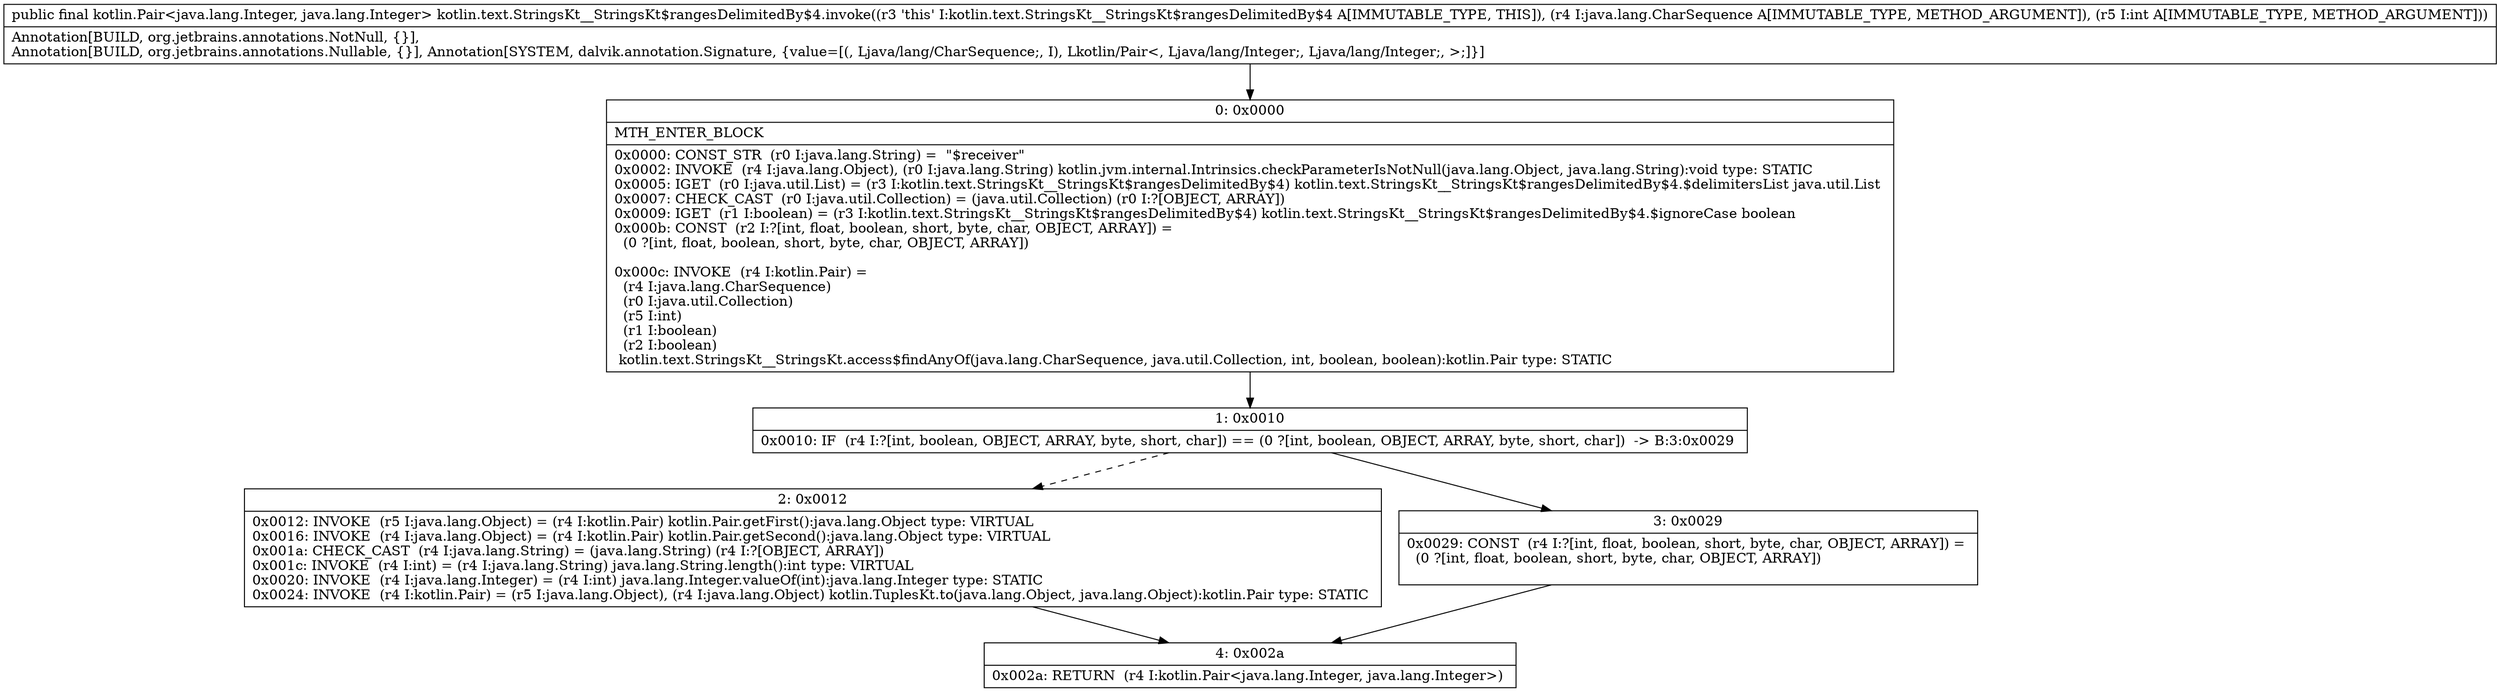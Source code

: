 digraph "CFG forkotlin.text.StringsKt__StringsKt$rangesDelimitedBy$4.invoke(Ljava\/lang\/CharSequence;I)Lkotlin\/Pair;" {
Node_0 [shape=record,label="{0\:\ 0x0000|MTH_ENTER_BLOCK\l|0x0000: CONST_STR  (r0 I:java.lang.String) =  \"$receiver\" \l0x0002: INVOKE  (r4 I:java.lang.Object), (r0 I:java.lang.String) kotlin.jvm.internal.Intrinsics.checkParameterIsNotNull(java.lang.Object, java.lang.String):void type: STATIC \l0x0005: IGET  (r0 I:java.util.List) = (r3 I:kotlin.text.StringsKt__StringsKt$rangesDelimitedBy$4) kotlin.text.StringsKt__StringsKt$rangesDelimitedBy$4.$delimitersList java.util.List \l0x0007: CHECK_CAST  (r0 I:java.util.Collection) = (java.util.Collection) (r0 I:?[OBJECT, ARRAY]) \l0x0009: IGET  (r1 I:boolean) = (r3 I:kotlin.text.StringsKt__StringsKt$rangesDelimitedBy$4) kotlin.text.StringsKt__StringsKt$rangesDelimitedBy$4.$ignoreCase boolean \l0x000b: CONST  (r2 I:?[int, float, boolean, short, byte, char, OBJECT, ARRAY]) = \l  (0 ?[int, float, boolean, short, byte, char, OBJECT, ARRAY])\l \l0x000c: INVOKE  (r4 I:kotlin.Pair) = \l  (r4 I:java.lang.CharSequence)\l  (r0 I:java.util.Collection)\l  (r5 I:int)\l  (r1 I:boolean)\l  (r2 I:boolean)\l kotlin.text.StringsKt__StringsKt.access$findAnyOf(java.lang.CharSequence, java.util.Collection, int, boolean, boolean):kotlin.Pair type: STATIC \l}"];
Node_1 [shape=record,label="{1\:\ 0x0010|0x0010: IF  (r4 I:?[int, boolean, OBJECT, ARRAY, byte, short, char]) == (0 ?[int, boolean, OBJECT, ARRAY, byte, short, char])  \-\> B:3:0x0029 \l}"];
Node_2 [shape=record,label="{2\:\ 0x0012|0x0012: INVOKE  (r5 I:java.lang.Object) = (r4 I:kotlin.Pair) kotlin.Pair.getFirst():java.lang.Object type: VIRTUAL \l0x0016: INVOKE  (r4 I:java.lang.Object) = (r4 I:kotlin.Pair) kotlin.Pair.getSecond():java.lang.Object type: VIRTUAL \l0x001a: CHECK_CAST  (r4 I:java.lang.String) = (java.lang.String) (r4 I:?[OBJECT, ARRAY]) \l0x001c: INVOKE  (r4 I:int) = (r4 I:java.lang.String) java.lang.String.length():int type: VIRTUAL \l0x0020: INVOKE  (r4 I:java.lang.Integer) = (r4 I:int) java.lang.Integer.valueOf(int):java.lang.Integer type: STATIC \l0x0024: INVOKE  (r4 I:kotlin.Pair) = (r5 I:java.lang.Object), (r4 I:java.lang.Object) kotlin.TuplesKt.to(java.lang.Object, java.lang.Object):kotlin.Pair type: STATIC \l}"];
Node_3 [shape=record,label="{3\:\ 0x0029|0x0029: CONST  (r4 I:?[int, float, boolean, short, byte, char, OBJECT, ARRAY]) = \l  (0 ?[int, float, boolean, short, byte, char, OBJECT, ARRAY])\l \l}"];
Node_4 [shape=record,label="{4\:\ 0x002a|0x002a: RETURN  (r4 I:kotlin.Pair\<java.lang.Integer, java.lang.Integer\>) \l}"];
MethodNode[shape=record,label="{public final kotlin.Pair\<java.lang.Integer, java.lang.Integer\> kotlin.text.StringsKt__StringsKt$rangesDelimitedBy$4.invoke((r3 'this' I:kotlin.text.StringsKt__StringsKt$rangesDelimitedBy$4 A[IMMUTABLE_TYPE, THIS]), (r4 I:java.lang.CharSequence A[IMMUTABLE_TYPE, METHOD_ARGUMENT]), (r5 I:int A[IMMUTABLE_TYPE, METHOD_ARGUMENT]))  | Annotation[BUILD, org.jetbrains.annotations.NotNull, \{\}], \lAnnotation[BUILD, org.jetbrains.annotations.Nullable, \{\}], Annotation[SYSTEM, dalvik.annotation.Signature, \{value=[(, Ljava\/lang\/CharSequence;, I), Lkotlin\/Pair\<, Ljava\/lang\/Integer;, Ljava\/lang\/Integer;, \>;]\}]\l}"];
MethodNode -> Node_0;
Node_0 -> Node_1;
Node_1 -> Node_2[style=dashed];
Node_1 -> Node_3;
Node_2 -> Node_4;
Node_3 -> Node_4;
}

